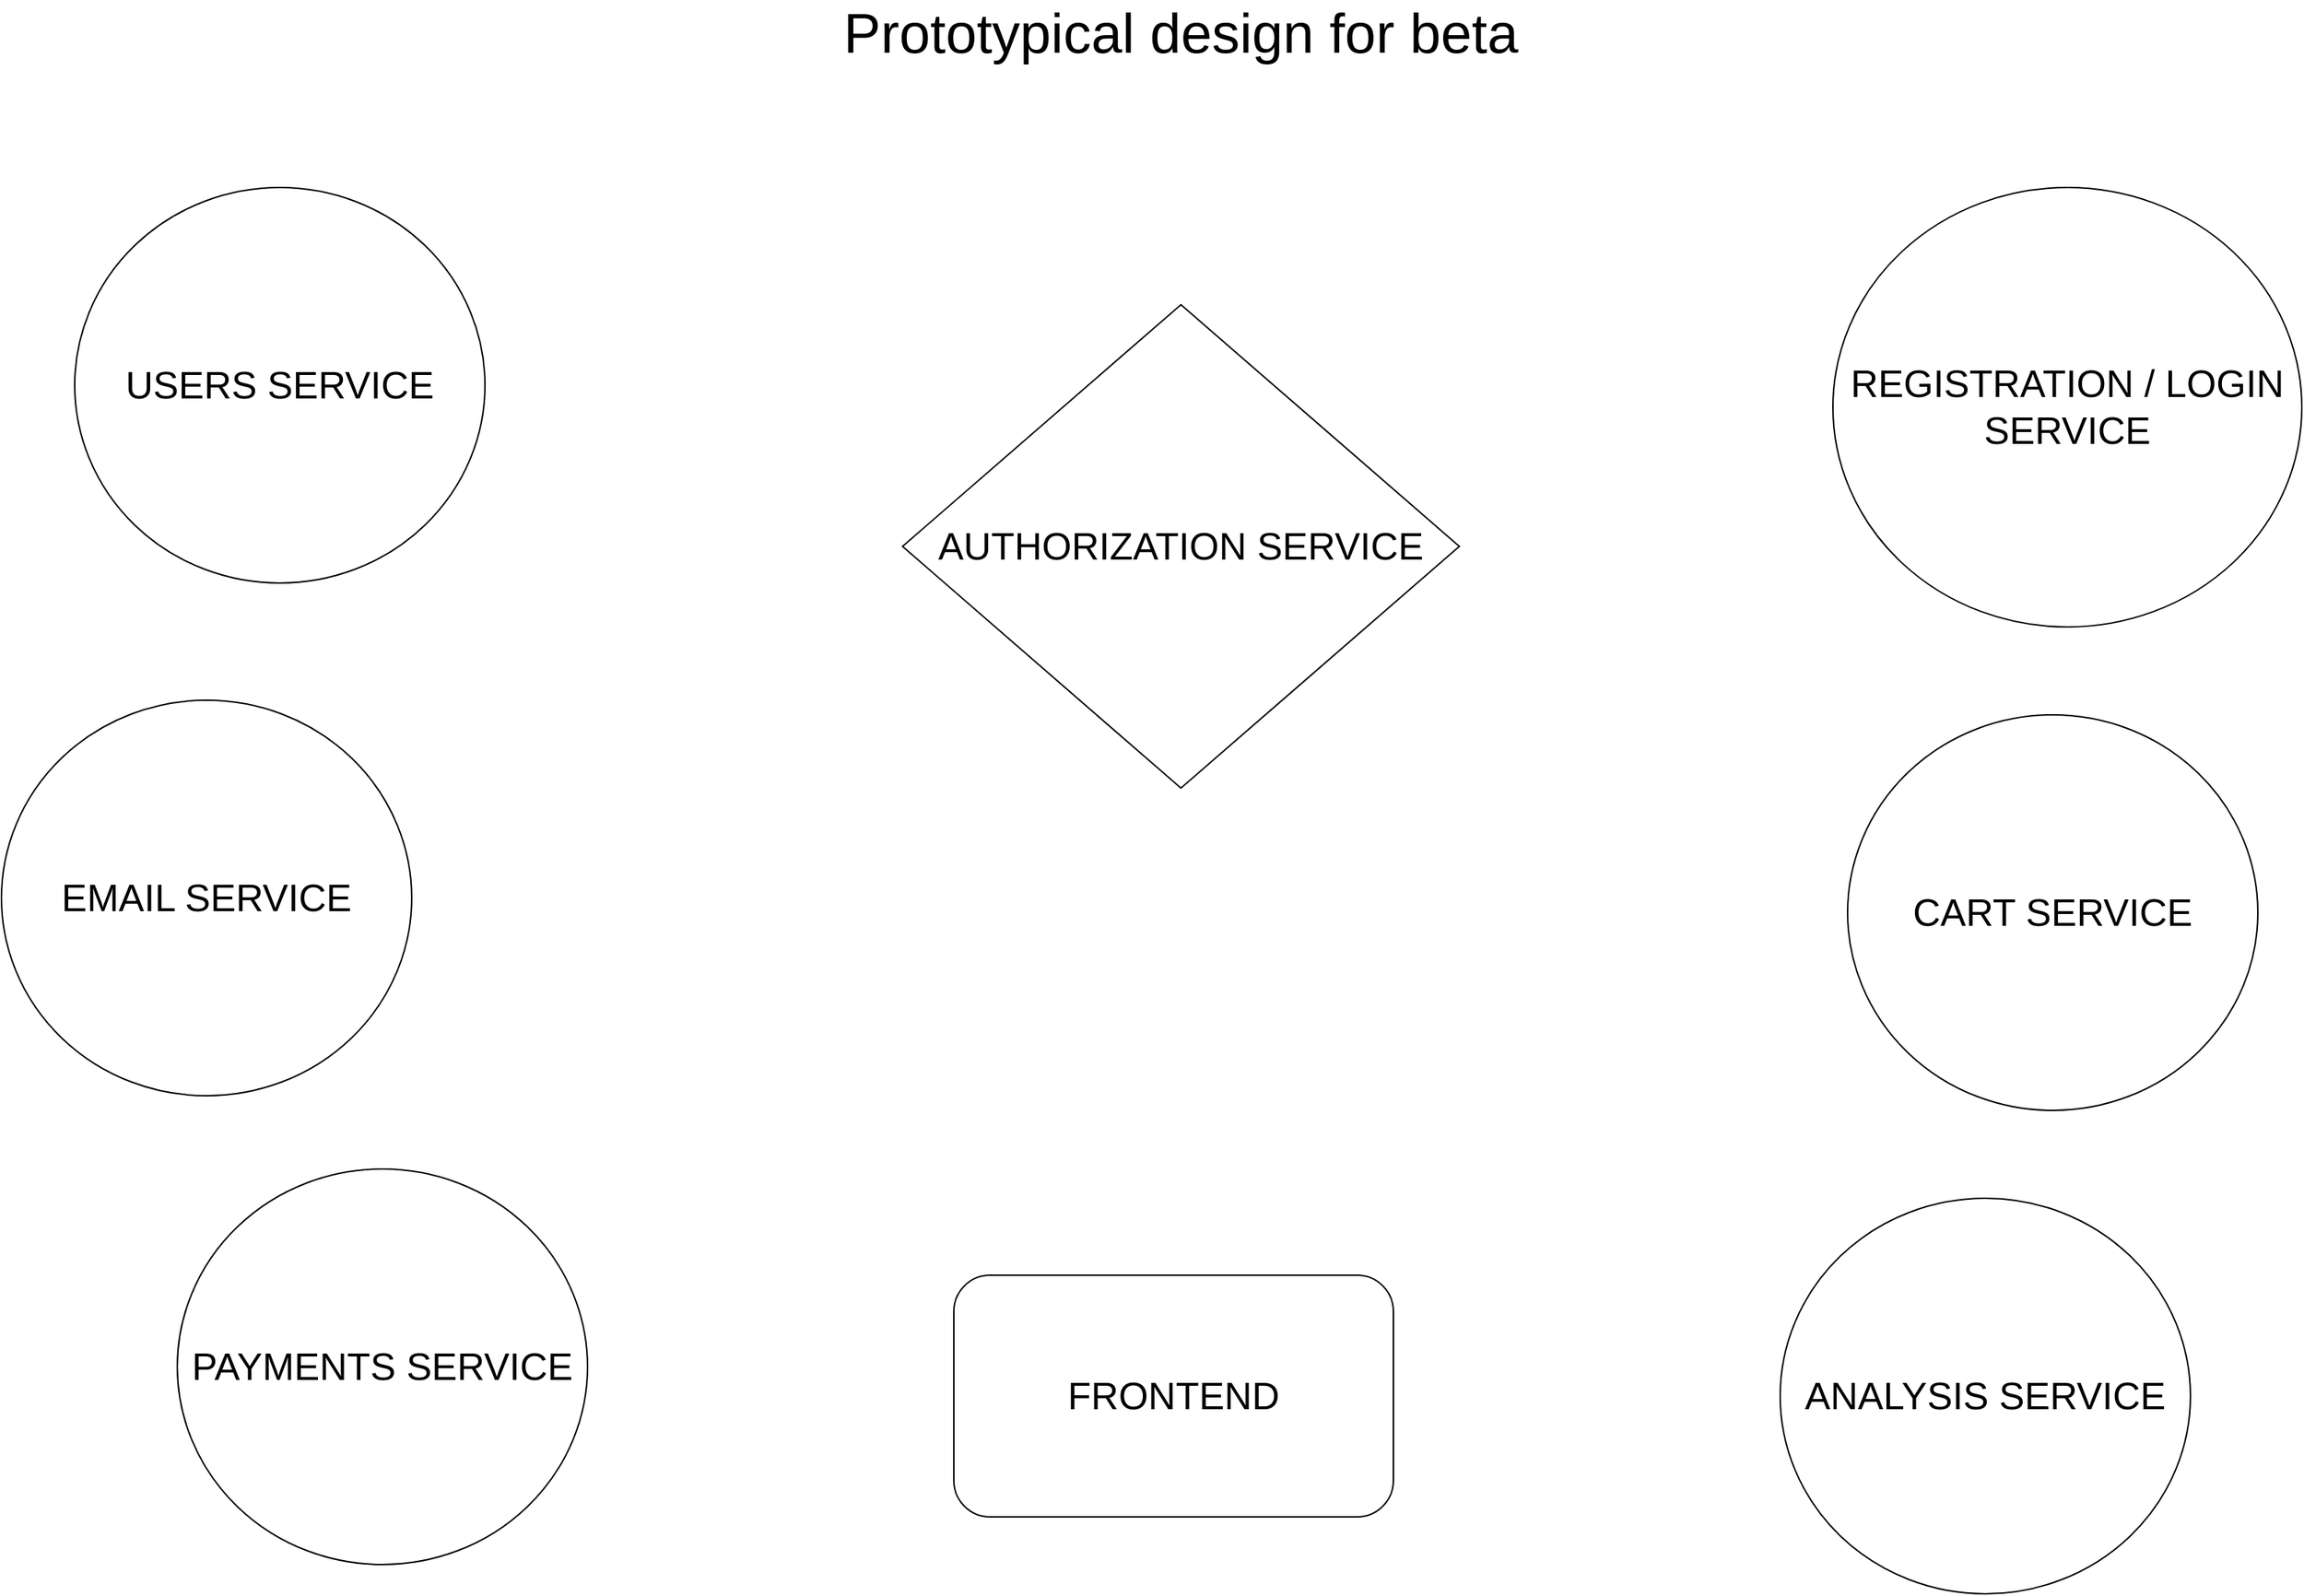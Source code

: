 <mxfile version="24.2.2" type="github">
  <diagram name="Page-1" id="2jkOA4S1mMD9vGxF3OOZ">
    <mxGraphModel dx="3812" dy="3059" grid="1" gridSize="10" guides="1" tooltips="1" connect="1" arrows="1" fold="1" page="1" pageScale="1" pageWidth="827" pageHeight="1169" math="0" shadow="0">
      <root>
        <mxCell id="0" />
        <mxCell id="1" parent="0" />
        <mxCell id="2wjJZJvgFoSb4_y81fCn-2" value="&lt;font style=&quot;font-size: 26px;&quot;&gt;USERS SERVICE&lt;/font&gt;" style="ellipse;whiteSpace=wrap;html=1;" parent="1" vertex="1">
          <mxGeometry x="-750" y="-1020" width="280" height="270" as="geometry" />
        </mxCell>
        <mxCell id="2wjJZJvgFoSb4_y81fCn-3" value="&lt;font style=&quot;font-size: 26px;&quot;&gt;ANALYSIS SERVICE&lt;/font&gt;" style="ellipse;whiteSpace=wrap;html=1;" parent="1" vertex="1">
          <mxGeometry x="414" y="-330" width="280" height="270" as="geometry" />
        </mxCell>
        <mxCell id="2wjJZJvgFoSb4_y81fCn-4" value="&lt;font style=&quot;font-size: 26px;&quot;&gt;PAYMENTS SERVICE&lt;/font&gt;" style="ellipse;whiteSpace=wrap;html=1;" parent="1" vertex="1">
          <mxGeometry x="-680" y="-350" width="280" height="270" as="geometry" />
        </mxCell>
        <mxCell id="2wjJZJvgFoSb4_y81fCn-5" value="&lt;font style=&quot;font-size: 26px;&quot;&gt;EMAIL SERVICE&lt;/font&gt;" style="ellipse;whiteSpace=wrap;html=1;" parent="1" vertex="1">
          <mxGeometry x="-800" y="-670" width="280" height="270" as="geometry" />
        </mxCell>
        <mxCell id="2wjJZJvgFoSb4_y81fCn-6" value="&lt;font style=&quot;font-size: 26px;&quot;&gt;FRONTEND&lt;/font&gt;" style="rounded=1;whiteSpace=wrap;html=1;" parent="1" vertex="1">
          <mxGeometry x="-150" y="-277.5" width="300" height="165" as="geometry" />
        </mxCell>
        <mxCell id="2wjJZJvgFoSb4_y81fCn-7" value="&lt;font style=&quot;font-size: 26px;&quot;&gt;CART SERVICE&lt;/font&gt;" style="ellipse;whiteSpace=wrap;html=1;" parent="1" vertex="1">
          <mxGeometry x="460" y="-660" width="280" height="270" as="geometry" />
        </mxCell>
        <mxCell id="2wjJZJvgFoSb4_y81fCn-8" value="&lt;font style=&quot;font-size: 38px;&quot;&gt;Prototypical design for beta&lt;/font&gt;" style="text;html=1;align=center;verticalAlign=middle;whiteSpace=wrap;rounded=0;" parent="1" vertex="1">
          <mxGeometry x="-300" y="-1140" width="610" height="30" as="geometry" />
        </mxCell>
        <mxCell id="2wjJZJvgFoSb4_y81fCn-9" value="&lt;font style=&quot;font-size: 26px;&quot;&gt;REGISTRATION / LOGIN SERVICE&lt;/font&gt;" style="ellipse;whiteSpace=wrap;html=1;" parent="1" vertex="1">
          <mxGeometry x="450" y="-1020" width="320" height="300" as="geometry" />
        </mxCell>
        <mxCell id="2wjJZJvgFoSb4_y81fCn-10" value="&lt;font style=&quot;font-size: 26px;&quot;&gt;AUTHORIZATION SERVICE&lt;/font&gt;" style="rhombus;whiteSpace=wrap;html=1;" parent="1" vertex="1">
          <mxGeometry x="-185" y="-940" width="380" height="330" as="geometry" />
        </mxCell>
      </root>
    </mxGraphModel>
  </diagram>
</mxfile>
